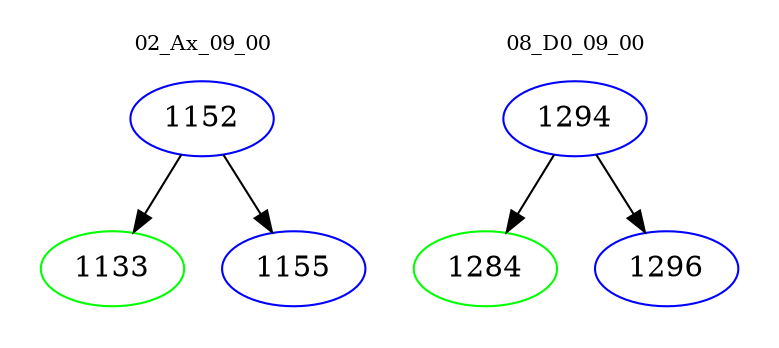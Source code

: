 digraph{
subgraph cluster_0 {
color = white
label = "02_Ax_09_00";
fontsize=10;
T0_1152 [label="1152", color="blue"]
T0_1152 -> T0_1133 [color="black"]
T0_1133 [label="1133", color="green"]
T0_1152 -> T0_1155 [color="black"]
T0_1155 [label="1155", color="blue"]
}
subgraph cluster_1 {
color = white
label = "08_D0_09_00";
fontsize=10;
T1_1294 [label="1294", color="blue"]
T1_1294 -> T1_1284 [color="black"]
T1_1284 [label="1284", color="green"]
T1_1294 -> T1_1296 [color="black"]
T1_1296 [label="1296", color="blue"]
}
}
